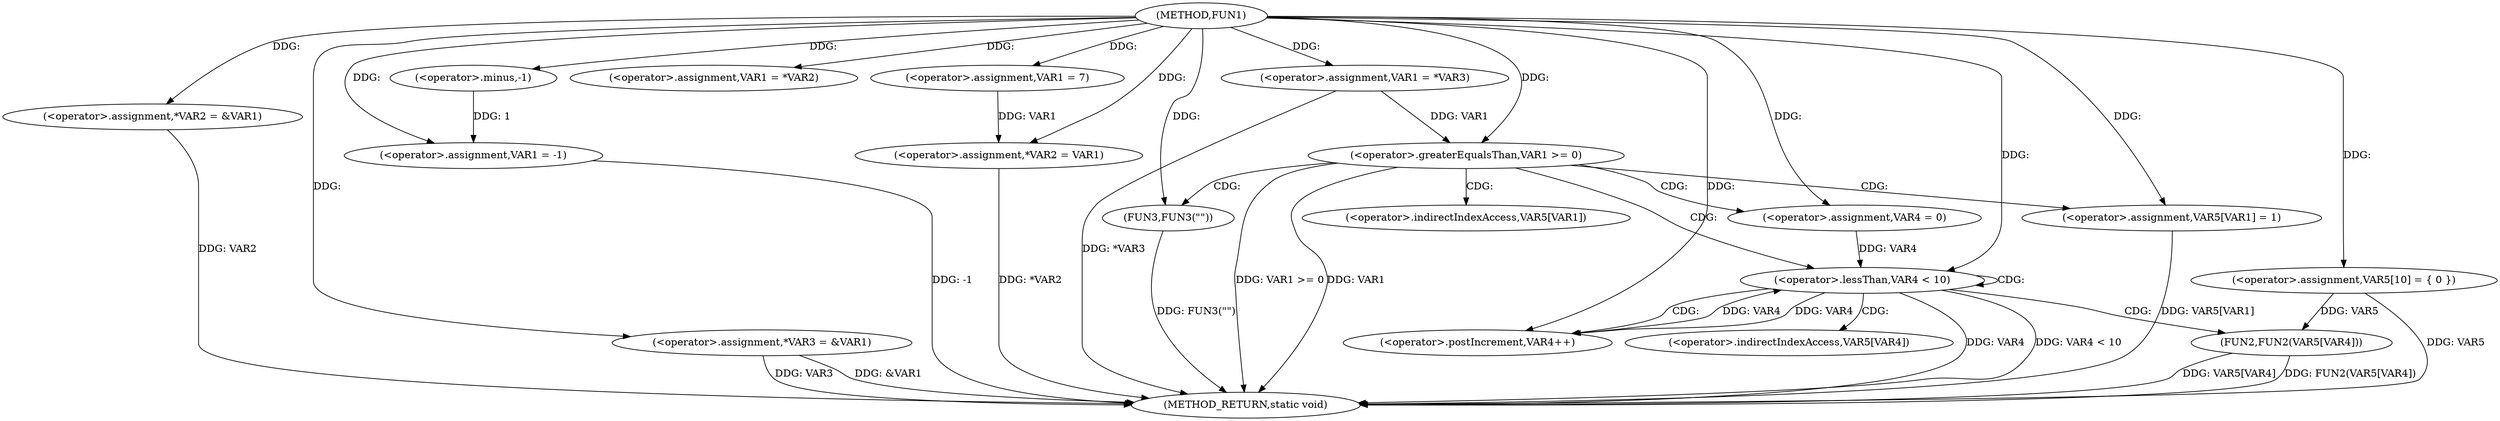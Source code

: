 digraph FUN1 {  
"1000100" [label = "(METHOD,FUN1)" ]
"1000169" [label = "(METHOD_RETURN,static void)" ]
"1000104" [label = "(<operator>.assignment,*VAR2 = &VAR1)" ]
"1000109" [label = "(<operator>.assignment,*VAR3 = &VAR1)" ]
"1000113" [label = "(<operator>.assignment,VAR1 = -1)" ]
"1000115" [label = "(<operator>.minus,-1)" ]
"1000119" [label = "(<operator>.assignment,VAR1 = *VAR2)" ]
"1000123" [label = "(<operator>.assignment,VAR1 = 7)" ]
"1000126" [label = "(<operator>.assignment,*VAR2 = VAR1)" ]
"1000132" [label = "(<operator>.assignment,VAR1 = *VAR3)" ]
"1000139" [label = "(<operator>.assignment,VAR5[10] = { 0 })" ]
"1000142" [label = "(<operator>.greaterEqualsThan,VAR1 >= 0)" ]
"1000146" [label = "(<operator>.assignment,VAR5[VAR1] = 1)" ]
"1000152" [label = "(<operator>.assignment,VAR4 = 0)" ]
"1000155" [label = "(<operator>.lessThan,VAR4 < 10)" ]
"1000158" [label = "(<operator>.postIncrement,VAR4++)" ]
"1000161" [label = "(FUN2,FUN2(VAR5[VAR4]))" ]
"1000167" [label = "(FUN3,FUN3(\"\"))" ]
"1000147" [label = "(<operator>.indirectIndexAccess,VAR5[VAR1])" ]
"1000162" [label = "(<operator>.indirectIndexAccess,VAR5[VAR4])" ]
  "1000142" -> "1000169"  [ label = "DDG: VAR1 >= 0"] 
  "1000104" -> "1000169"  [ label = "DDG: VAR2"] 
  "1000113" -> "1000169"  [ label = "DDG: -1"] 
  "1000126" -> "1000169"  [ label = "DDG: *VAR2"] 
  "1000142" -> "1000169"  [ label = "DDG: VAR1"] 
  "1000155" -> "1000169"  [ label = "DDG: VAR4"] 
  "1000139" -> "1000169"  [ label = "DDG: VAR5"] 
  "1000155" -> "1000169"  [ label = "DDG: VAR4 < 10"] 
  "1000167" -> "1000169"  [ label = "DDG: FUN3(\"\")"] 
  "1000132" -> "1000169"  [ label = "DDG: *VAR3"] 
  "1000109" -> "1000169"  [ label = "DDG: VAR3"] 
  "1000161" -> "1000169"  [ label = "DDG: VAR5[VAR4]"] 
  "1000146" -> "1000169"  [ label = "DDG: VAR5[VAR1]"] 
  "1000109" -> "1000169"  [ label = "DDG: &VAR1"] 
  "1000161" -> "1000169"  [ label = "DDG: FUN2(VAR5[VAR4])"] 
  "1000100" -> "1000104"  [ label = "DDG: "] 
  "1000100" -> "1000109"  [ label = "DDG: "] 
  "1000115" -> "1000113"  [ label = "DDG: 1"] 
  "1000100" -> "1000113"  [ label = "DDG: "] 
  "1000100" -> "1000115"  [ label = "DDG: "] 
  "1000100" -> "1000119"  [ label = "DDG: "] 
  "1000100" -> "1000123"  [ label = "DDG: "] 
  "1000123" -> "1000126"  [ label = "DDG: VAR1"] 
  "1000100" -> "1000126"  [ label = "DDG: "] 
  "1000100" -> "1000132"  [ label = "DDG: "] 
  "1000100" -> "1000139"  [ label = "DDG: "] 
  "1000132" -> "1000142"  [ label = "DDG: VAR1"] 
  "1000100" -> "1000142"  [ label = "DDG: "] 
  "1000100" -> "1000146"  [ label = "DDG: "] 
  "1000100" -> "1000152"  [ label = "DDG: "] 
  "1000158" -> "1000155"  [ label = "DDG: VAR4"] 
  "1000152" -> "1000155"  [ label = "DDG: VAR4"] 
  "1000100" -> "1000155"  [ label = "DDG: "] 
  "1000155" -> "1000158"  [ label = "DDG: VAR4"] 
  "1000100" -> "1000158"  [ label = "DDG: "] 
  "1000139" -> "1000161"  [ label = "DDG: VAR5"] 
  "1000100" -> "1000167"  [ label = "DDG: "] 
  "1000142" -> "1000155"  [ label = "CDG: "] 
  "1000142" -> "1000147"  [ label = "CDG: "] 
  "1000142" -> "1000152"  [ label = "CDG: "] 
  "1000142" -> "1000146"  [ label = "CDG: "] 
  "1000142" -> "1000167"  [ label = "CDG: "] 
  "1000155" -> "1000155"  [ label = "CDG: "] 
  "1000155" -> "1000161"  [ label = "CDG: "] 
  "1000155" -> "1000162"  [ label = "CDG: "] 
  "1000155" -> "1000158"  [ label = "CDG: "] 
}
